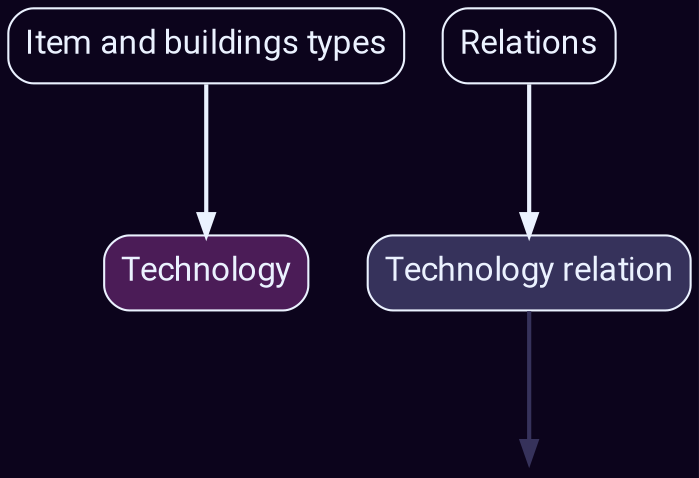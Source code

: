 digraph g {
  graph [ overlap="false"  fontname="Roboto"  fontsize="16"  splines="ortho"  ratio="auto"  rankdir="TB"  fontcolor="#ebf2ff"  bgcolor="#0c041c"  fillcolor="#0c041c" ];
  node [ fontname="Roboto"  fontsize="16"  shape="box"  style="rounded,filled"  fontcolor="#ebf2ff"  color="#ebf2ff" ];
  edge [ fontname="Roboto"  fontsize="16"  fontcolor="#ebf2ff"  color="#ebf2ff"  penwidth="2"  minlen="2" ];
  item_and_buildings_types [label="Item and buildings types" fillcolor="#0c041c"];
  technology [label="Technology" fillcolor="#4b1c57"];
  item_and_buildings_types -> technology [color="#ebf2ff"];
  relations [label="Relations" fillcolor="#0c041c"];
  a_technology_relation [label="Technology relation" fillcolor="#36325b"];
  relations -> a_technology_relation [color="#ebf2ff"];
  b_technology_relation [label="" shape="point" fillcolor="#0c041c" color="#0c041c"];
  a_technology_relation -> b_technology_relation [color="#36325b"];
}
